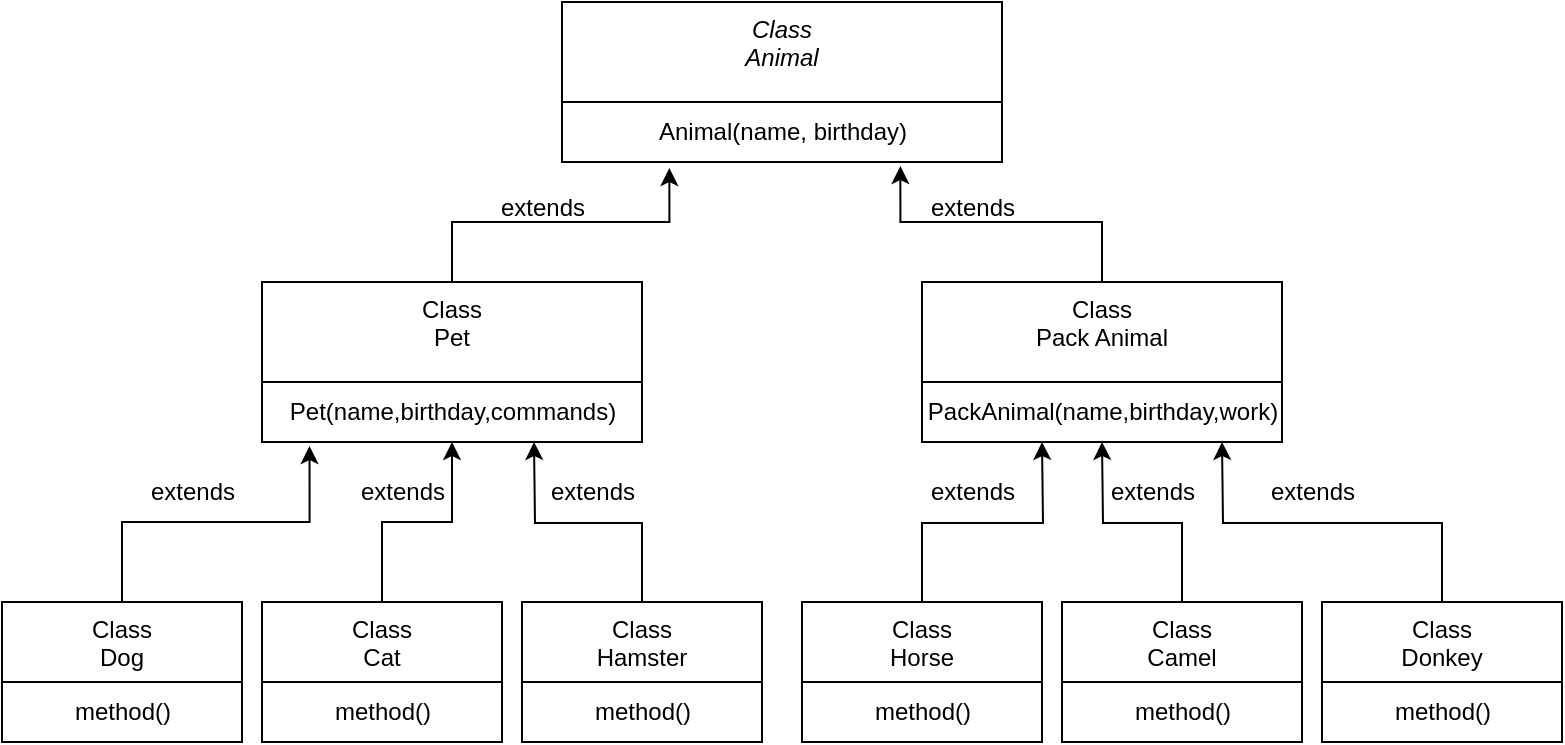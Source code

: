 <mxfile version="23.1.5" type="device">
  <diagram id="C5RBs43oDa-KdzZeNtuy" name="Page-1">
    <mxGraphModel dx="1195" dy="622" grid="1" gridSize="10" guides="1" tooltips="1" connect="1" arrows="1" fold="1" page="1" pageScale="1" pageWidth="827" pageHeight="1169" math="0" shadow="0">
      <root>
        <mxCell id="WIyWlLk6GJQsqaUBKTNV-0" />
        <mxCell id="WIyWlLk6GJQsqaUBKTNV-1" parent="WIyWlLk6GJQsqaUBKTNV-0" />
        <mxCell id="zkfFHV4jXpPFQw0GAbJ--0" value="Class&#xa;Animal" style="swimlane;fontStyle=2;align=center;verticalAlign=top;childLayout=stackLayout;horizontal=1;startSize=50;horizontalStack=0;resizeParent=1;resizeLast=0;collapsible=1;marginBottom=0;rounded=0;shadow=0;strokeWidth=1;" parent="WIyWlLk6GJQsqaUBKTNV-1" vertex="1">
          <mxGeometry x="300" y="20" width="220" height="80" as="geometry">
            <mxRectangle x="230" y="140" width="160" height="26" as="alternateBounds" />
          </mxGeometry>
        </mxCell>
        <mxCell id="XmoRB8CCFIi8z_0TtzPi-0" value="Animal(name, birthday)" style="text;html=1;align=center;verticalAlign=middle;resizable=0;points=[];autosize=1;strokeColor=none;fillColor=none;" vertex="1" parent="zkfFHV4jXpPFQw0GAbJ--0">
          <mxGeometry y="50" width="220" height="30" as="geometry" />
        </mxCell>
        <mxCell id="zkfFHV4jXpPFQw0GAbJ--6" value="Class&#xa;Pet" style="swimlane;fontStyle=0;align=center;verticalAlign=top;childLayout=stackLayout;horizontal=1;startSize=50;horizontalStack=0;resizeParent=1;resizeLast=0;collapsible=1;marginBottom=0;rounded=0;shadow=0;strokeWidth=1;" parent="WIyWlLk6GJQsqaUBKTNV-1" vertex="1">
          <mxGeometry x="150" y="160" width="190" height="80" as="geometry">
            <mxRectangle x="130" y="380" width="160" height="26" as="alternateBounds" />
          </mxGeometry>
        </mxCell>
        <mxCell id="XmoRB8CCFIi8z_0TtzPi-7" value="Pet(name,birthday,commands)" style="text;html=1;align=center;verticalAlign=middle;resizable=0;points=[];autosize=1;strokeColor=none;fillColor=none;" vertex="1" parent="zkfFHV4jXpPFQw0GAbJ--6">
          <mxGeometry y="50" width="190" height="30" as="geometry" />
        </mxCell>
        <mxCell id="XmoRB8CCFIi8z_0TtzPi-20" style="edgeStyle=orthogonalEdgeStyle;rounded=0;orthogonalLoop=1;jettySize=auto;html=1;exitX=0.5;exitY=0;exitDx=0;exitDy=0;" edge="1" parent="WIyWlLk6GJQsqaUBKTNV-1" source="zkfFHV4jXpPFQw0GAbJ--13">
          <mxGeometry relative="1" as="geometry">
            <mxPoint x="630" y="240" as="targetPoint" />
          </mxGeometry>
        </mxCell>
        <mxCell id="zkfFHV4jXpPFQw0GAbJ--13" value="Class&#xa;Donkey&#xa;" style="swimlane;fontStyle=0;align=center;verticalAlign=top;childLayout=stackLayout;horizontal=1;startSize=40;horizontalStack=0;resizeParent=1;resizeLast=0;collapsible=1;marginBottom=0;rounded=0;shadow=0;strokeWidth=1;" parent="WIyWlLk6GJQsqaUBKTNV-1" vertex="1">
          <mxGeometry x="680" y="320" width="120" height="70" as="geometry">
            <mxRectangle x="340" y="380" width="170" height="26" as="alternateBounds" />
          </mxGeometry>
        </mxCell>
        <mxCell id="XmoRB8CCFIi8z_0TtzPi-9" value="method()" style="text;html=1;align=center;verticalAlign=middle;resizable=0;points=[];autosize=1;strokeColor=none;fillColor=none;" vertex="1" parent="zkfFHV4jXpPFQw0GAbJ--13">
          <mxGeometry y="40" width="120" height="30" as="geometry" />
        </mxCell>
        <mxCell id="XmoRB8CCFIi8z_0TtzPi-2" value="" style="edgeStyle=orthogonalEdgeStyle;rounded=0;orthogonalLoop=1;jettySize=auto;html=1;entryX=0.769;entryY=1.067;entryDx=0;entryDy=0;entryPerimeter=0;" edge="1" parent="WIyWlLk6GJQsqaUBKTNV-1" source="zkfFHV4jXpPFQw0GAbJ--17" target="XmoRB8CCFIi8z_0TtzPi-0">
          <mxGeometry relative="1" as="geometry">
            <mxPoint x="560" y="45" as="targetPoint" />
          </mxGeometry>
        </mxCell>
        <mxCell id="zkfFHV4jXpPFQw0GAbJ--17" value="Class&#xa;Pack Animal" style="swimlane;fontStyle=0;align=center;verticalAlign=top;childLayout=stackLayout;horizontal=1;startSize=50;horizontalStack=0;resizeParent=1;resizeLast=0;collapsible=1;marginBottom=0;rounded=0;shadow=0;strokeWidth=1;" parent="WIyWlLk6GJQsqaUBKTNV-1" vertex="1">
          <mxGeometry x="480" y="160" width="180" height="80" as="geometry">
            <mxRectangle x="550" y="140" width="160" height="26" as="alternateBounds" />
          </mxGeometry>
        </mxCell>
        <mxCell id="XmoRB8CCFIi8z_0TtzPi-36" value="PackAnimal(name,birthday,work)" style="text;html=1;align=center;verticalAlign=middle;resizable=0;points=[];autosize=1;strokeColor=none;fillColor=none;" vertex="1" parent="zkfFHV4jXpPFQw0GAbJ--17">
          <mxGeometry y="50" width="180" height="30" as="geometry" />
        </mxCell>
        <mxCell id="XmoRB8CCFIi8z_0TtzPi-4" style="edgeStyle=orthogonalEdgeStyle;rounded=0;orthogonalLoop=1;jettySize=auto;html=1;exitX=0.5;exitY=0;exitDx=0;exitDy=0;entryX=0.244;entryY=1.1;entryDx=0;entryDy=0;entryPerimeter=0;" edge="1" parent="WIyWlLk6GJQsqaUBKTNV-1" source="zkfFHV4jXpPFQw0GAbJ--6" target="XmoRB8CCFIi8z_0TtzPi-0">
          <mxGeometry relative="1" as="geometry" />
        </mxCell>
        <mxCell id="XmoRB8CCFIi8z_0TtzPi-5" value="extends" style="text;html=1;align=center;verticalAlign=middle;resizable=0;points=[];autosize=1;strokeColor=none;fillColor=none;" vertex="1" parent="WIyWlLk6GJQsqaUBKTNV-1">
          <mxGeometry x="255" y="108" width="70" height="30" as="geometry" />
        </mxCell>
        <mxCell id="XmoRB8CCFIi8z_0TtzPi-6" value="extends" style="text;html=1;align=center;verticalAlign=middle;resizable=0;points=[];autosize=1;strokeColor=none;fillColor=none;" vertex="1" parent="WIyWlLk6GJQsqaUBKTNV-1">
          <mxGeometry x="470" y="108" width="70" height="30" as="geometry" />
        </mxCell>
        <mxCell id="XmoRB8CCFIi8z_0TtzPi-21" style="edgeStyle=orthogonalEdgeStyle;rounded=0;orthogonalLoop=1;jettySize=auto;html=1;exitX=0.5;exitY=0;exitDx=0;exitDy=0;" edge="1" parent="WIyWlLk6GJQsqaUBKTNV-1" source="XmoRB8CCFIi8z_0TtzPi-10">
          <mxGeometry relative="1" as="geometry">
            <mxPoint x="570" y="240" as="targetPoint" />
          </mxGeometry>
        </mxCell>
        <mxCell id="XmoRB8CCFIi8z_0TtzPi-10" value="Class&#xa;Camel&#xa;" style="swimlane;fontStyle=0;align=center;verticalAlign=top;childLayout=stackLayout;horizontal=1;startSize=40;horizontalStack=0;resizeParent=1;resizeLast=0;collapsible=1;marginBottom=0;rounded=0;shadow=0;strokeWidth=1;" vertex="1" parent="WIyWlLk6GJQsqaUBKTNV-1">
          <mxGeometry x="550" y="320" width="120" height="70" as="geometry">
            <mxRectangle x="340" y="380" width="170" height="26" as="alternateBounds" />
          </mxGeometry>
        </mxCell>
        <mxCell id="XmoRB8CCFIi8z_0TtzPi-11" value="method()" style="text;html=1;align=center;verticalAlign=middle;resizable=0;points=[];autosize=1;strokeColor=none;fillColor=none;" vertex="1" parent="XmoRB8CCFIi8z_0TtzPi-10">
          <mxGeometry y="40" width="120" height="30" as="geometry" />
        </mxCell>
        <mxCell id="XmoRB8CCFIi8z_0TtzPi-22" style="edgeStyle=orthogonalEdgeStyle;rounded=0;orthogonalLoop=1;jettySize=auto;html=1;" edge="1" parent="WIyWlLk6GJQsqaUBKTNV-1" source="XmoRB8CCFIi8z_0TtzPi-12">
          <mxGeometry relative="1" as="geometry">
            <mxPoint x="540" y="240" as="targetPoint" />
          </mxGeometry>
        </mxCell>
        <mxCell id="XmoRB8CCFIi8z_0TtzPi-12" value="Class&#xa;Horse&#xa;" style="swimlane;fontStyle=0;align=center;verticalAlign=top;childLayout=stackLayout;horizontal=1;startSize=40;horizontalStack=0;resizeParent=1;resizeLast=0;collapsible=1;marginBottom=0;rounded=0;shadow=0;strokeWidth=1;" vertex="1" parent="WIyWlLk6GJQsqaUBKTNV-1">
          <mxGeometry x="420" y="320" width="120" height="70" as="geometry">
            <mxRectangle x="340" y="380" width="170" height="26" as="alternateBounds" />
          </mxGeometry>
        </mxCell>
        <mxCell id="XmoRB8CCFIi8z_0TtzPi-13" value="method()" style="text;html=1;align=center;verticalAlign=middle;resizable=0;points=[];autosize=1;strokeColor=none;fillColor=none;" vertex="1" parent="XmoRB8CCFIi8z_0TtzPi-12">
          <mxGeometry y="40" width="120" height="30" as="geometry" />
        </mxCell>
        <mxCell id="XmoRB8CCFIi8z_0TtzPi-14" value="Class&#xa;Hamster&#xa;" style="swimlane;fontStyle=0;align=center;verticalAlign=top;childLayout=stackLayout;horizontal=1;startSize=40;horizontalStack=0;resizeParent=1;resizeLast=0;collapsible=1;marginBottom=0;rounded=0;shadow=0;strokeWidth=1;" vertex="1" parent="WIyWlLk6GJQsqaUBKTNV-1">
          <mxGeometry x="280" y="320" width="120" height="70" as="geometry">
            <mxRectangle x="340" y="380" width="170" height="26" as="alternateBounds" />
          </mxGeometry>
        </mxCell>
        <mxCell id="XmoRB8CCFIi8z_0TtzPi-15" value="method()" style="text;html=1;align=center;verticalAlign=middle;resizable=0;points=[];autosize=1;strokeColor=none;fillColor=none;" vertex="1" parent="XmoRB8CCFIi8z_0TtzPi-14">
          <mxGeometry y="40" width="120" height="30" as="geometry" />
        </mxCell>
        <mxCell id="XmoRB8CCFIi8z_0TtzPi-16" value="Class&#xa;Cat&#xa;" style="swimlane;fontStyle=0;align=center;verticalAlign=top;childLayout=stackLayout;horizontal=1;startSize=40;horizontalStack=0;resizeParent=1;resizeLast=0;collapsible=1;marginBottom=0;rounded=0;shadow=0;strokeWidth=1;" vertex="1" parent="WIyWlLk6GJQsqaUBKTNV-1">
          <mxGeometry x="150" y="320" width="120" height="70" as="geometry">
            <mxRectangle x="340" y="380" width="170" height="26" as="alternateBounds" />
          </mxGeometry>
        </mxCell>
        <mxCell id="XmoRB8CCFIi8z_0TtzPi-17" value="method()" style="text;html=1;align=center;verticalAlign=middle;resizable=0;points=[];autosize=1;strokeColor=none;fillColor=none;" vertex="1" parent="XmoRB8CCFIi8z_0TtzPi-16">
          <mxGeometry y="40" width="120" height="30" as="geometry" />
        </mxCell>
        <mxCell id="XmoRB8CCFIi8z_0TtzPi-18" value="Class&#xa;Dog&#xa;" style="swimlane;fontStyle=0;align=center;verticalAlign=top;childLayout=stackLayout;horizontal=1;startSize=40;horizontalStack=0;resizeParent=1;resizeLast=0;collapsible=1;marginBottom=0;rounded=0;shadow=0;strokeWidth=1;" vertex="1" parent="WIyWlLk6GJQsqaUBKTNV-1">
          <mxGeometry x="20" y="320" width="120" height="70" as="geometry">
            <mxRectangle x="340" y="380" width="170" height="26" as="alternateBounds" />
          </mxGeometry>
        </mxCell>
        <mxCell id="XmoRB8CCFIi8z_0TtzPi-19" value="method()" style="text;html=1;align=center;verticalAlign=middle;resizable=0;points=[];autosize=1;strokeColor=none;fillColor=none;" vertex="1" parent="XmoRB8CCFIi8z_0TtzPi-18">
          <mxGeometry y="40" width="120" height="30" as="geometry" />
        </mxCell>
        <mxCell id="XmoRB8CCFIi8z_0TtzPi-23" style="edgeStyle=orthogonalEdgeStyle;rounded=0;orthogonalLoop=1;jettySize=auto;html=1;exitX=0.5;exitY=0;exitDx=0;exitDy=0;" edge="1" parent="WIyWlLk6GJQsqaUBKTNV-1" source="XmoRB8CCFIi8z_0TtzPi-14">
          <mxGeometry relative="1" as="geometry">
            <mxPoint x="286" y="240" as="targetPoint" />
          </mxGeometry>
        </mxCell>
        <mxCell id="XmoRB8CCFIi8z_0TtzPi-24" style="edgeStyle=orthogonalEdgeStyle;rounded=0;orthogonalLoop=1;jettySize=auto;html=1;exitX=0.5;exitY=0;exitDx=0;exitDy=0;entryX=0.5;entryY=1;entryDx=0;entryDy=0;entryPerimeter=0;" edge="1" parent="WIyWlLk6GJQsqaUBKTNV-1" source="XmoRB8CCFIi8z_0TtzPi-16" target="XmoRB8CCFIi8z_0TtzPi-7">
          <mxGeometry relative="1" as="geometry">
            <Array as="points">
              <mxPoint x="210" y="280" />
              <mxPoint x="245" y="280" />
            </Array>
          </mxGeometry>
        </mxCell>
        <mxCell id="XmoRB8CCFIi8z_0TtzPi-25" style="edgeStyle=orthogonalEdgeStyle;rounded=0;orthogonalLoop=1;jettySize=auto;html=1;exitX=0.5;exitY=0;exitDx=0;exitDy=0;entryX=0.125;entryY=1.067;entryDx=0;entryDy=0;entryPerimeter=0;" edge="1" parent="WIyWlLk6GJQsqaUBKTNV-1" source="XmoRB8CCFIi8z_0TtzPi-18" target="XmoRB8CCFIi8z_0TtzPi-7">
          <mxGeometry relative="1" as="geometry" />
        </mxCell>
        <mxCell id="XmoRB8CCFIi8z_0TtzPi-29" value="extends" style="text;html=1;align=center;verticalAlign=middle;resizable=0;points=[];autosize=1;strokeColor=none;fillColor=none;" vertex="1" parent="WIyWlLk6GJQsqaUBKTNV-1">
          <mxGeometry x="80" y="250" width="70" height="30" as="geometry" />
        </mxCell>
        <mxCell id="XmoRB8CCFIi8z_0TtzPi-31" value="extends" style="text;html=1;align=center;verticalAlign=middle;resizable=0;points=[];autosize=1;strokeColor=none;fillColor=none;" vertex="1" parent="WIyWlLk6GJQsqaUBKTNV-1">
          <mxGeometry x="185" y="250" width="70" height="30" as="geometry" />
        </mxCell>
        <mxCell id="XmoRB8CCFIi8z_0TtzPi-32" value="extends" style="text;html=1;align=center;verticalAlign=middle;resizable=0;points=[];autosize=1;strokeColor=none;fillColor=none;" vertex="1" parent="WIyWlLk6GJQsqaUBKTNV-1">
          <mxGeometry x="280" y="250" width="70" height="30" as="geometry" />
        </mxCell>
        <mxCell id="XmoRB8CCFIi8z_0TtzPi-33" value="extends" style="text;html=1;align=center;verticalAlign=middle;resizable=0;points=[];autosize=1;strokeColor=none;fillColor=none;" vertex="1" parent="WIyWlLk6GJQsqaUBKTNV-1">
          <mxGeometry x="470" y="250" width="70" height="30" as="geometry" />
        </mxCell>
        <mxCell id="XmoRB8CCFIi8z_0TtzPi-34" value="extends" style="text;html=1;align=center;verticalAlign=middle;resizable=0;points=[];autosize=1;strokeColor=none;fillColor=none;" vertex="1" parent="WIyWlLk6GJQsqaUBKTNV-1">
          <mxGeometry x="560" y="250" width="70" height="30" as="geometry" />
        </mxCell>
        <mxCell id="XmoRB8CCFIi8z_0TtzPi-35" value="extends" style="text;html=1;align=center;verticalAlign=middle;resizable=0;points=[];autosize=1;strokeColor=none;fillColor=none;" vertex="1" parent="WIyWlLk6GJQsqaUBKTNV-1">
          <mxGeometry x="640" y="250" width="70" height="30" as="geometry" />
        </mxCell>
      </root>
    </mxGraphModel>
  </diagram>
</mxfile>
